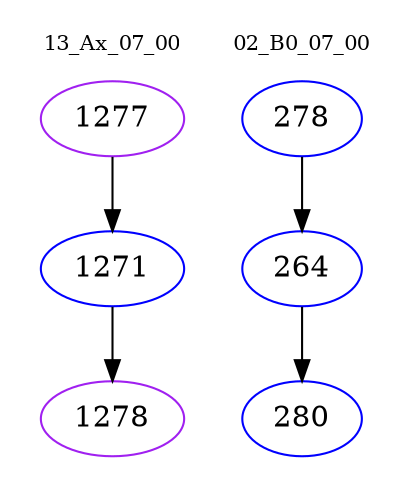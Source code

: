 digraph{
subgraph cluster_0 {
color = white
label = "13_Ax_07_00";
fontsize=10;
T0_1277 [label="1277", color="purple"]
T0_1277 -> T0_1271 [color="black"]
T0_1271 [label="1271", color="blue"]
T0_1271 -> T0_1278 [color="black"]
T0_1278 [label="1278", color="purple"]
}
subgraph cluster_1 {
color = white
label = "02_B0_07_00";
fontsize=10;
T1_278 [label="278", color="blue"]
T1_278 -> T1_264 [color="black"]
T1_264 [label="264", color="blue"]
T1_264 -> T1_280 [color="black"]
T1_280 [label="280", color="blue"]
}
}

